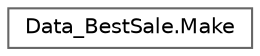 digraph "Graphical Class Hierarchy"
{
 // LATEX_PDF_SIZE
  bgcolor="transparent";
  edge [fontname=Helvetica,fontsize=10,labelfontname=Helvetica,labelfontsize=10];
  node [fontname=Helvetica,fontsize=10,shape=box,height=0.2,width=0.4];
  rankdir="LR";
  Node0 [id="Node000000",label="Data_BestSale.Make",height=0.2,width=0.4,color="grey40", fillcolor="white", style="filled",URL="$class_data___best_sale_1_1_make.html",tooltip="Purpose: Definition of Make and methods to deal with Make operations. Created by: Jose Alves a27967 C..."];
}
